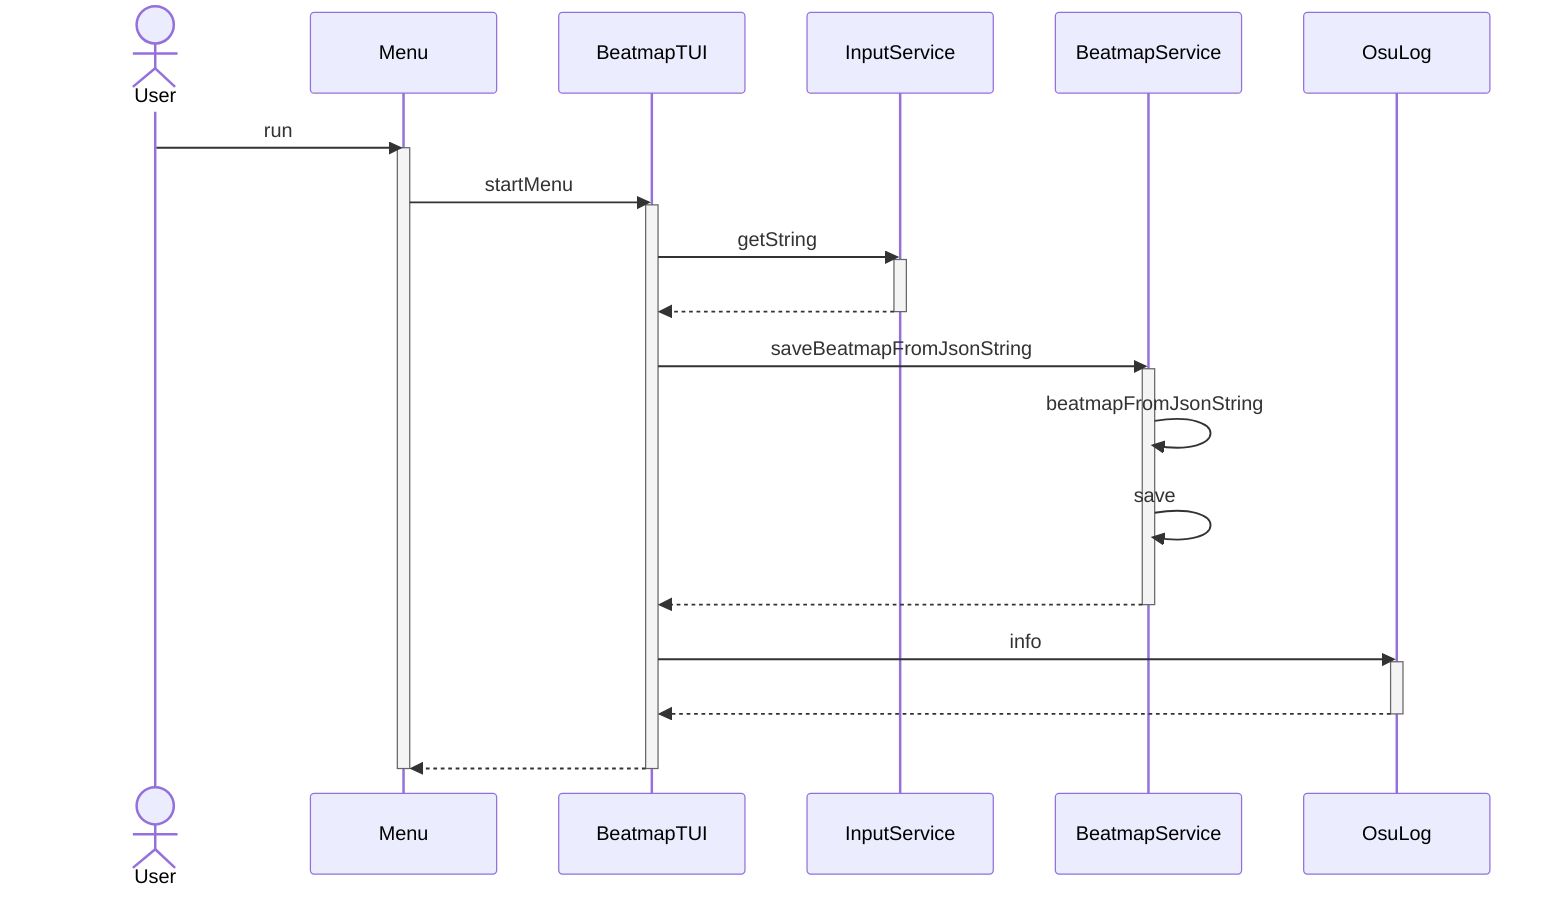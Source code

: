 sequenceDiagram
    actor User
    User ->> Menu : run
    activate Menu
    Menu ->> BeatmapTUI : startMenu
    activate BeatmapTUI
    BeatmapTUI ->> InputService : getString
    activate InputService
    InputService -->> BeatmapTUI : #32; 
    deactivate InputService
    BeatmapTUI ->> BeatmapService : saveBeatmapFromJsonString
    activate BeatmapService
    BeatmapService ->> BeatmapService : beatmapFromJsonString
    BeatmapService ->> BeatmapService : save
    BeatmapService -->> BeatmapTUI : #32;
    deactivate BeatmapService
    BeatmapTUI ->> OsuLog : info
    activate OsuLog
    OsuLog -->> BeatmapTUI : #32; 
    deactivate OsuLog
    BeatmapTUI -->> Menu : #32; 
    deactivate BeatmapTUI
    deactivate Menu